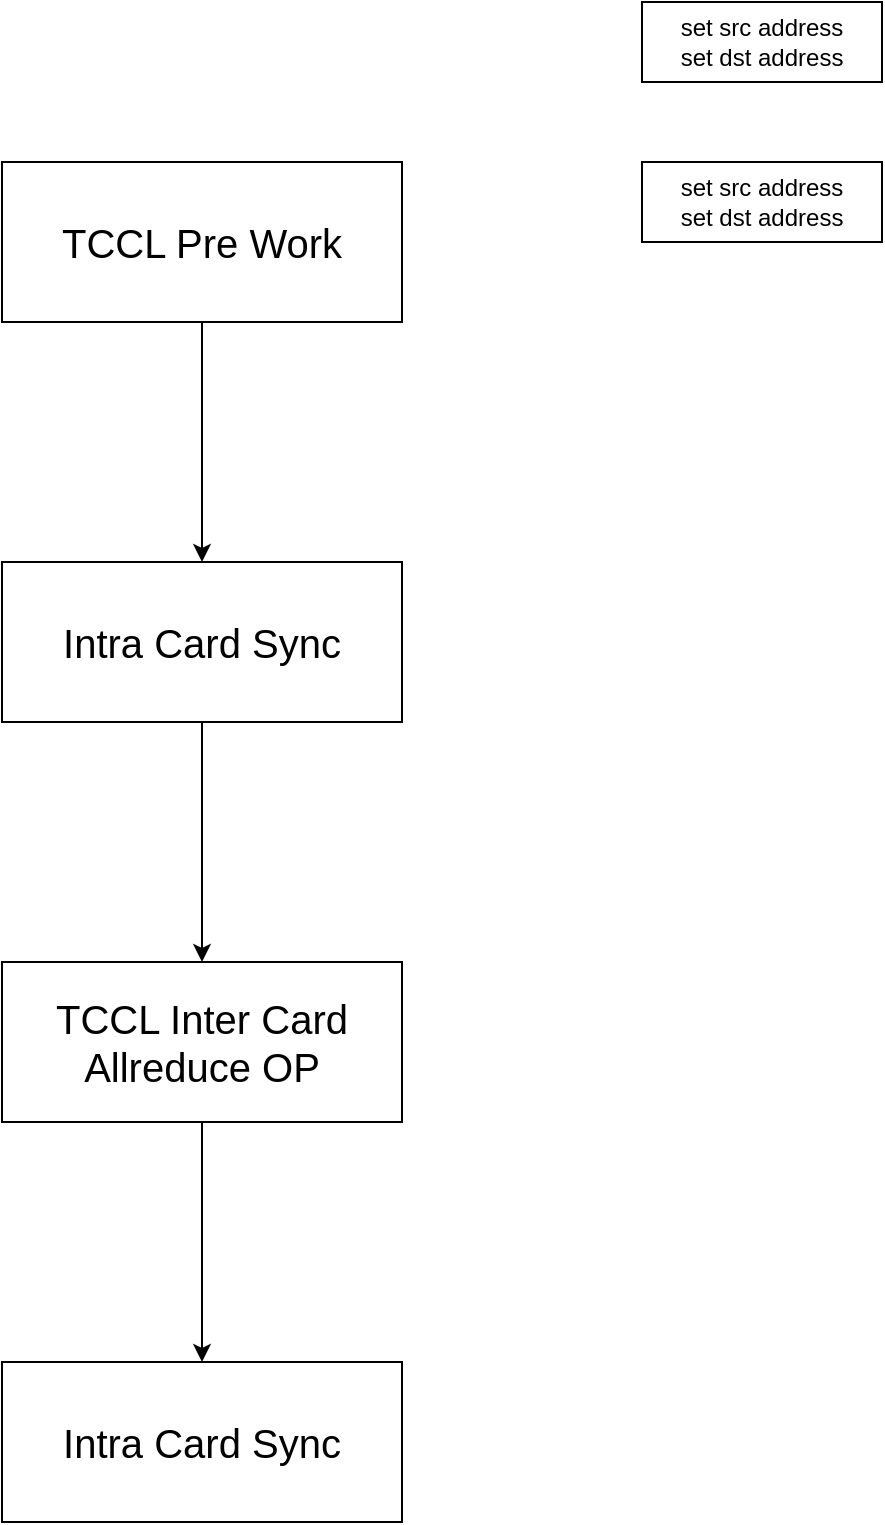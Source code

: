 <mxfile version="21.6.9" type="github">
  <diagram name="Page-1" id="_AB0pGBRDT0fqDV13F5g">
    <mxGraphModel dx="2074" dy="2250" grid="1" gridSize="10" guides="1" tooltips="1" connect="1" arrows="1" fold="1" page="1" pageScale="1" pageWidth="850" pageHeight="1100" math="0" shadow="0">
      <root>
        <mxCell id="0" />
        <mxCell id="1" parent="0" />
        <mxCell id="dlxoFUxfWkp-zWLIpVi0-3" value="" style="edgeStyle=orthogonalEdgeStyle;rounded=0;orthogonalLoop=1;jettySize=auto;html=1;" edge="1" parent="1" source="dlxoFUxfWkp-zWLIpVi0-1" target="dlxoFUxfWkp-zWLIpVi0-2">
          <mxGeometry relative="1" as="geometry" />
        </mxCell>
        <mxCell id="dlxoFUxfWkp-zWLIpVi0-1" value="&lt;font style=&quot;font-size: 20px;&quot;&gt;Intra Card Sync&lt;/font&gt;" style="rounded=0;whiteSpace=wrap;html=1;" vertex="1" parent="1">
          <mxGeometry x="280" y="200" width="200" height="80" as="geometry" />
        </mxCell>
        <mxCell id="dlxoFUxfWkp-zWLIpVi0-5" value="" style="edgeStyle=orthogonalEdgeStyle;rounded=0;orthogonalLoop=1;jettySize=auto;html=1;" edge="1" parent="1" source="dlxoFUxfWkp-zWLIpVi0-2" target="dlxoFUxfWkp-zWLIpVi0-4">
          <mxGeometry relative="1" as="geometry" />
        </mxCell>
        <mxCell id="dlxoFUxfWkp-zWLIpVi0-2" value="&lt;font style=&quot;font-size: 20px;&quot;&gt;TCCL Inter Card Allreduce OP&lt;br&gt;&lt;/font&gt;" style="rounded=0;whiteSpace=wrap;html=1;" vertex="1" parent="1">
          <mxGeometry x="280" y="400" width="200" height="80" as="geometry" />
        </mxCell>
        <mxCell id="dlxoFUxfWkp-zWLIpVi0-4" value="&lt;font style=&quot;font-size: 20px;&quot;&gt;Intra Card Sync&lt;br&gt;&lt;/font&gt;" style="rounded=0;whiteSpace=wrap;html=1;" vertex="1" parent="1">
          <mxGeometry x="280" y="600" width="200" height="80" as="geometry" />
        </mxCell>
        <mxCell id="dlxoFUxfWkp-zWLIpVi0-8" value="" style="edgeStyle=orthogonalEdgeStyle;rounded=0;orthogonalLoop=1;jettySize=auto;html=1;" edge="1" parent="1" source="dlxoFUxfWkp-zWLIpVi0-7" target="dlxoFUxfWkp-zWLIpVi0-1">
          <mxGeometry relative="1" as="geometry" />
        </mxCell>
        <mxCell id="dlxoFUxfWkp-zWLIpVi0-7" value="&lt;font style=&quot;font-size: 20px;&quot;&gt;TCCL Pre Work&lt;/font&gt;" style="rounded=0;whiteSpace=wrap;html=1;" vertex="1" parent="1">
          <mxGeometry x="280" width="200" height="80" as="geometry" />
        </mxCell>
        <mxCell id="dlxoFUxfWkp-zWLIpVi0-9" value="set src address&lt;br&gt;set dst address" style="rounded=0;whiteSpace=wrap;html=1;" vertex="1" parent="1">
          <mxGeometry x="600" y="-80" width="120" height="40" as="geometry" />
        </mxCell>
        <mxCell id="dlxoFUxfWkp-zWLIpVi0-10" value="set src address&lt;br&gt;set dst address" style="rounded=0;whiteSpace=wrap;html=1;" vertex="1" parent="1">
          <mxGeometry x="600" width="120" height="40" as="geometry" />
        </mxCell>
      </root>
    </mxGraphModel>
  </diagram>
</mxfile>
